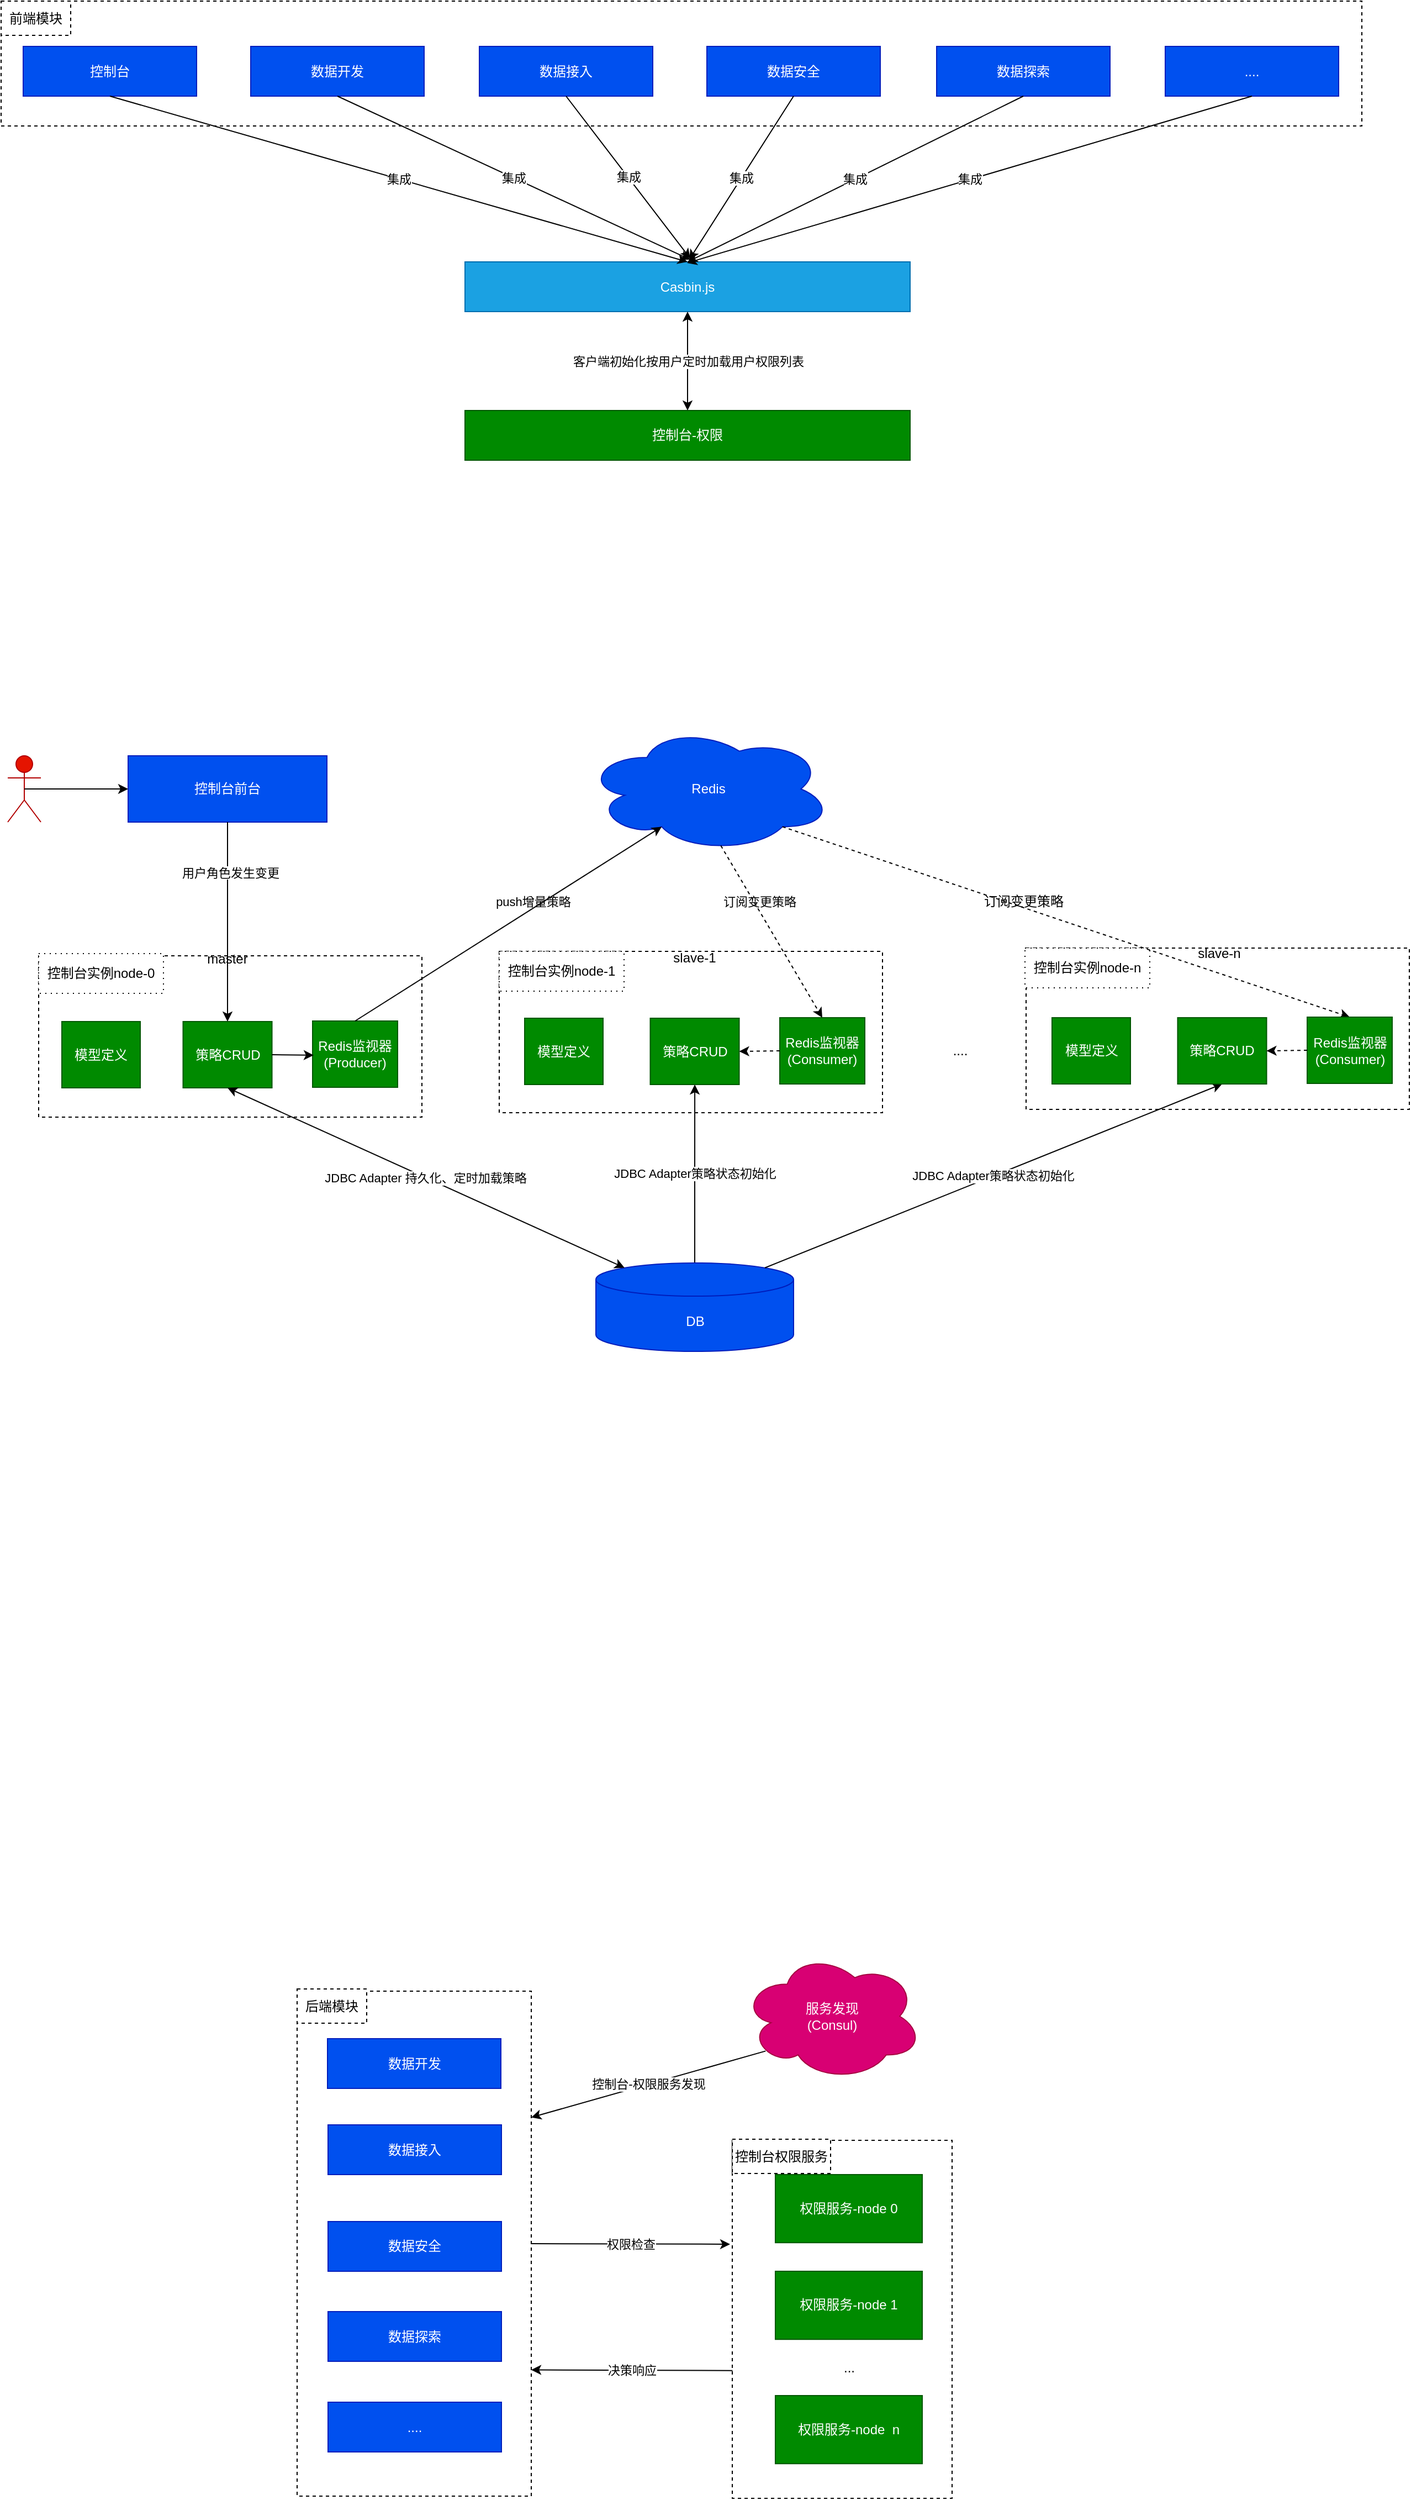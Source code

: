 <mxfile version="21.3.3" type="github">
  <diagram name="第 1 页" id="rSITWLfSeUWYuQN2Bznp">
    <mxGraphModel dx="7953" dy="12010" grid="0" gridSize="10" guides="1" tooltips="1" connect="1" arrows="1" fold="1" page="0" pageScale="1" pageWidth="4681" pageHeight="3300" math="0" shadow="0">
      <root>
        <mxCell id="0" />
        <mxCell id="1" parent="0" />
        <mxCell id="4a8QyKSphHuFg5RYcQKH-2" value="" style="rounded=0;whiteSpace=wrap;html=1;dashed=1;" vertex="1" parent="1">
          <mxGeometry x="-3350" y="-8825" width="1232" height="113" as="geometry" />
        </mxCell>
        <mxCell id="4a8QyKSphHuFg5RYcQKH-3" value="控制台" style="rounded=0;whiteSpace=wrap;html=1;strokeColor=#001DBC;fillColor=#0050ef;fontColor=#ffffff;" vertex="1" parent="1">
          <mxGeometry x="-3330" y="-8784" width="157" height="45" as="geometry" />
        </mxCell>
        <mxCell id="4a8QyKSphHuFg5RYcQKH-4" value="数据开发" style="rounded=0;whiteSpace=wrap;html=1;strokeColor=#001DBC;fillColor=#0050ef;fontColor=#ffffff;" vertex="1" parent="1">
          <mxGeometry x="-3124" y="-8784" width="157" height="45" as="geometry" />
        </mxCell>
        <mxCell id="4a8QyKSphHuFg5RYcQKH-5" value="数据接入" style="rounded=0;whiteSpace=wrap;html=1;strokeColor=#001DBC;fillColor=#0050ef;fontColor=#ffffff;" vertex="1" parent="1">
          <mxGeometry x="-2917" y="-8784" width="157" height="45" as="geometry" />
        </mxCell>
        <mxCell id="4a8QyKSphHuFg5RYcQKH-6" value="数据安全" style="rounded=0;whiteSpace=wrap;html=1;strokeColor=#001DBC;fillColor=#0050ef;fontColor=#ffffff;" vertex="1" parent="1">
          <mxGeometry x="-2711" y="-8784" width="157" height="45" as="geometry" />
        </mxCell>
        <mxCell id="4a8QyKSphHuFg5RYcQKH-7" value="数据探索" style="rounded=0;whiteSpace=wrap;html=1;strokeColor=#001DBC;fillColor=#0050ef;fontColor=#ffffff;" vertex="1" parent="1">
          <mxGeometry x="-2503" y="-8784" width="157" height="45" as="geometry" />
        </mxCell>
        <mxCell id="4a8QyKSphHuFg5RYcQKH-8" value="...." style="rounded=0;whiteSpace=wrap;html=1;strokeColor=#001DBC;fillColor=#0050ef;fontColor=#ffffff;" vertex="1" parent="1">
          <mxGeometry x="-2296" y="-8784" width="157" height="45" as="geometry" />
        </mxCell>
        <mxCell id="4a8QyKSphHuFg5RYcQKH-9" value="Casbin.js" style="rounded=0;whiteSpace=wrap;html=1;strokeColor=#006EAF;fillColor=#1ba1e2;fontColor=#ffffff;" vertex="1" parent="1">
          <mxGeometry x="-2930" y="-8589" width="403" height="45" as="geometry" />
        </mxCell>
        <mxCell id="4a8QyKSphHuFg5RYcQKH-10" value="控制台-权限" style="rounded=0;whiteSpace=wrap;html=1;strokeColor=#005700;fillColor=#008a00;fontColor=#ffffff;" vertex="1" parent="1">
          <mxGeometry x="-2930" y="-8454.5" width="403" height="45" as="geometry" />
        </mxCell>
        <mxCell id="4a8QyKSphHuFg5RYcQKH-11" value="集成" style="endArrow=classic;html=1;rounded=0;exitX=0.5;exitY=1;exitDx=0;exitDy=0;entryX=0.5;entryY=0;entryDx=0;entryDy=0;" edge="1" parent="1" source="4a8QyKSphHuFg5RYcQKH-3" target="4a8QyKSphHuFg5RYcQKH-9">
          <mxGeometry width="50" height="50" relative="1" as="geometry">
            <mxPoint x="-2587" y="-8606" as="sourcePoint" />
            <mxPoint x="-2537" y="-8656" as="targetPoint" />
          </mxGeometry>
        </mxCell>
        <mxCell id="4a8QyKSphHuFg5RYcQKH-12" value="集成" style="endArrow=classic;html=1;rounded=0;exitX=0.5;exitY=1;exitDx=0;exitDy=0;" edge="1" parent="1" source="4a8QyKSphHuFg5RYcQKH-4">
          <mxGeometry width="50" height="50" relative="1" as="geometry">
            <mxPoint x="-3241" y="-8729" as="sourcePoint" />
            <mxPoint x="-2726" y="-8591" as="targetPoint" />
          </mxGeometry>
        </mxCell>
        <mxCell id="4a8QyKSphHuFg5RYcQKH-13" value="集成" style="endArrow=classic;html=1;rounded=0;exitX=0.5;exitY=1;exitDx=0;exitDy=0;" edge="1" parent="1" source="4a8QyKSphHuFg5RYcQKH-5">
          <mxGeometry width="50" height="50" relative="1" as="geometry">
            <mxPoint x="-3035" y="-8729" as="sourcePoint" />
            <mxPoint x="-2726" y="-8592" as="targetPoint" />
          </mxGeometry>
        </mxCell>
        <mxCell id="4a8QyKSphHuFg5RYcQKH-14" value="集成" style="endArrow=classic;html=1;rounded=0;exitX=0.5;exitY=1;exitDx=0;exitDy=0;" edge="1" parent="1" source="4a8QyKSphHuFg5RYcQKH-6">
          <mxGeometry width="50" height="50" relative="1" as="geometry">
            <mxPoint x="-2828" y="-8729" as="sourcePoint" />
            <mxPoint x="-2727" y="-8591" as="targetPoint" />
          </mxGeometry>
        </mxCell>
        <mxCell id="4a8QyKSphHuFg5RYcQKH-15" value="集成" style="endArrow=classic;html=1;rounded=0;exitX=0.5;exitY=1;exitDx=0;exitDy=0;entryX=0.5;entryY=0;entryDx=0;entryDy=0;" edge="1" parent="1" source="4a8QyKSphHuFg5RYcQKH-7" target="4a8QyKSphHuFg5RYcQKH-9">
          <mxGeometry width="50" height="50" relative="1" as="geometry">
            <mxPoint x="-2622" y="-8729" as="sourcePoint" />
            <mxPoint x="-2717" y="-8581" as="targetPoint" />
          </mxGeometry>
        </mxCell>
        <mxCell id="4a8QyKSphHuFg5RYcQKH-16" value="集成" style="endArrow=classic;html=1;rounded=0;exitX=0.5;exitY=1;exitDx=0;exitDy=0;" edge="1" parent="1" source="4a8QyKSphHuFg5RYcQKH-8">
          <mxGeometry width="50" height="50" relative="1" as="geometry">
            <mxPoint x="-2414" y="-8729" as="sourcePoint" />
            <mxPoint x="-2729" y="-8588" as="targetPoint" />
          </mxGeometry>
        </mxCell>
        <mxCell id="4a8QyKSphHuFg5RYcQKH-17" value="前端模块" style="rounded=0;whiteSpace=wrap;html=1;dashed=1;" vertex="1" parent="1">
          <mxGeometry x="-3350" y="-8825" width="63" height="31" as="geometry" />
        </mxCell>
        <mxCell id="4a8QyKSphHuFg5RYcQKH-18" value="客户端初始化按用户定时加载用户权限列表" style="endArrow=classic;startArrow=classic;html=1;rounded=0;exitX=0.5;exitY=0;exitDx=0;exitDy=0;" edge="1" parent="1" source="4a8QyKSphHuFg5RYcQKH-10" target="4a8QyKSphHuFg5RYcQKH-9">
          <mxGeometry x="-0.003" width="50" height="50" relative="1" as="geometry">
            <mxPoint x="-2670" y="-8839" as="sourcePoint" />
            <mxPoint x="-2620" y="-8889" as="targetPoint" />
            <mxPoint as="offset" />
          </mxGeometry>
        </mxCell>
        <mxCell id="4a8QyKSphHuFg5RYcQKH-19" value="" style="rounded=0;whiteSpace=wrap;html=1;dashed=1;" vertex="1" parent="1">
          <mxGeometry x="-3316" y="-7961" width="347" height="146" as="geometry" />
        </mxCell>
        <mxCell id="4a8QyKSphHuFg5RYcQKH-20" value="模型定义" style="rounded=0;whiteSpace=wrap;html=1;fillColor=#008a00;fontColor=#ffffff;strokeColor=#005700;" vertex="1" parent="1">
          <mxGeometry x="-3295" y="-7901.5" width="71" height="60" as="geometry" />
        </mxCell>
        <mxCell id="4a8QyKSphHuFg5RYcQKH-21" value="策略CRUD" style="rounded=0;whiteSpace=wrap;html=1;fillColor=#008a00;fontColor=#ffffff;strokeColor=#005700;" vertex="1" parent="1">
          <mxGeometry x="-3185.25" y="-7901.5" width="80.5" height="60" as="geometry" />
        </mxCell>
        <mxCell id="4a8QyKSphHuFg5RYcQKH-22" value="" style="rounded=0;whiteSpace=wrap;html=1;dashed=1;" vertex="1" parent="1">
          <mxGeometry x="-2899" y="-7965" width="347" height="146" as="geometry" />
        </mxCell>
        <mxCell id="4a8QyKSphHuFg5RYcQKH-23" value="控制台实例node-1" style="rounded=0;whiteSpace=wrap;html=1;dashed=1;dashPattern=1 4;" vertex="1" parent="1">
          <mxGeometry x="-2899" y="-7965" width="113" height="36" as="geometry" />
        </mxCell>
        <mxCell id="4a8QyKSphHuFg5RYcQKH-24" value="" style="rounded=0;whiteSpace=wrap;html=1;dashed=1;" vertex="1" parent="1">
          <mxGeometry x="-2422" y="-7968" width="347" height="146" as="geometry" />
        </mxCell>
        <mxCell id="4a8QyKSphHuFg5RYcQKH-25" value="...." style="rounded=0;whiteSpace=wrap;html=1;strokeColor=none;" vertex="1" parent="1">
          <mxGeometry x="-2501" y="-7889" width="39" height="28" as="geometry" />
        </mxCell>
        <mxCell id="4a8QyKSphHuFg5RYcQKH-26" value="JDBC Adapter策略状态初始化" style="edgeStyle=orthogonalEdgeStyle;rounded=0;orthogonalLoop=1;jettySize=auto;html=1;exitX=0.5;exitY=0;exitDx=0;exitDy=0;exitPerimeter=0;" edge="1" parent="1" source="4a8QyKSphHuFg5RYcQKH-27" target="4a8QyKSphHuFg5RYcQKH-42">
          <mxGeometry x="0.007" relative="1" as="geometry">
            <mxPoint as="offset" />
          </mxGeometry>
        </mxCell>
        <mxCell id="4a8QyKSphHuFg5RYcQKH-27" value="DB" style="shape=cylinder3;whiteSpace=wrap;html=1;boundedLbl=1;backgroundOutline=1;size=15;fillColor=#0050ef;fontColor=#ffffff;strokeColor=#001DBC;" vertex="1" parent="1">
          <mxGeometry x="-2811.5" y="-7683" width="179" height="80" as="geometry" />
        </mxCell>
        <mxCell id="4a8QyKSphHuFg5RYcQKH-28" value="master" style="text;html=1;strokeColor=none;fillColor=none;align=center;verticalAlign=middle;whiteSpace=wrap;rounded=0;" vertex="1" parent="1">
          <mxGeometry x="-3175" y="-7973" width="60" height="30" as="geometry" />
        </mxCell>
        <mxCell id="4a8QyKSphHuFg5RYcQKH-29" value="slave-1" style="text;html=1;strokeColor=none;fillColor=none;align=center;verticalAlign=middle;whiteSpace=wrap;rounded=0;" vertex="1" parent="1">
          <mxGeometry x="-2752" y="-7974" width="60" height="30" as="geometry" />
        </mxCell>
        <mxCell id="4a8QyKSphHuFg5RYcQKH-30" value="slave-n" style="text;html=1;strokeColor=none;fillColor=none;align=center;verticalAlign=middle;whiteSpace=wrap;rounded=0;" vertex="1" parent="1">
          <mxGeometry x="-2277" y="-7978" width="60" height="30" as="geometry" />
        </mxCell>
        <mxCell id="4a8QyKSphHuFg5RYcQKH-31" value="控制台实例node-0" style="rounded=0;whiteSpace=wrap;html=1;dashed=1;dashPattern=1 4;" vertex="1" parent="1">
          <mxGeometry x="-3316" y="-7963" width="113" height="36" as="geometry" />
        </mxCell>
        <mxCell id="4a8QyKSphHuFg5RYcQKH-32" value="控制台实例node-n" style="rounded=0;whiteSpace=wrap;html=1;dashed=1;dashPattern=1 4;" vertex="1" parent="1">
          <mxGeometry x="-2423" y="-7968" width="113" height="36" as="geometry" />
        </mxCell>
        <mxCell id="4a8QyKSphHuFg5RYcQKH-33" value="Redis" style="ellipse;shape=cloud;whiteSpace=wrap;html=1;fillColor=#0050ef;fontColor=#ffffff;strokeColor=#001DBC;" vertex="1" parent="1">
          <mxGeometry x="-2821" y="-8169" width="223" height="114" as="geometry" />
        </mxCell>
        <mxCell id="4a8QyKSphHuFg5RYcQKH-34" value="JDBC Adapter策略状态初始化" style="endArrow=classic;html=1;rounded=0;entryX=0.5;entryY=1;entryDx=0;entryDy=0;exitX=0.855;exitY=0;exitDx=0;exitDy=4.35;exitPerimeter=0;" edge="1" parent="1" source="4a8QyKSphHuFg5RYcQKH-27" target="4a8QyKSphHuFg5RYcQKH-52">
          <mxGeometry width="50" height="50" relative="1" as="geometry">
            <mxPoint x="-2725" y="-7689" as="sourcePoint" />
            <mxPoint x="-2721" y="-7903" as="targetPoint" />
          </mxGeometry>
        </mxCell>
        <mxCell id="4a8QyKSphHuFg5RYcQKH-35" value="JDBC Adapter 持久化、定时加载策略" style="endArrow=classic;startArrow=classic;html=1;rounded=0;exitX=0.5;exitY=1;exitDx=0;exitDy=0;entryX=0.145;entryY=0;entryDx=0;entryDy=4.35;entryPerimeter=0;" edge="1" parent="1" source="4a8QyKSphHuFg5RYcQKH-21" target="4a8QyKSphHuFg5RYcQKH-27">
          <mxGeometry x="-0.004" width="50" height="50" relative="1" as="geometry">
            <mxPoint x="-2771" y="-7853" as="sourcePoint" />
            <mxPoint x="-2721" y="-7903" as="targetPoint" />
            <mxPoint as="offset" />
          </mxGeometry>
        </mxCell>
        <mxCell id="4a8QyKSphHuFg5RYcQKH-36" value="控制台前台" style="rounded=0;whiteSpace=wrap;html=1;strokeColor=#001DBC;fillColor=#0050ef;fontColor=#ffffff;" vertex="1" parent="1">
          <mxGeometry x="-3235" y="-8142" width="180" height="60" as="geometry" />
        </mxCell>
        <mxCell id="4a8QyKSphHuFg5RYcQKH-37" value="" style="endArrow=classic;html=1;rounded=0;exitX=0.5;exitY=1;exitDx=0;exitDy=0;entryX=0.5;entryY=0;entryDx=0;entryDy=0;" edge="1" parent="1" source="4a8QyKSphHuFg5RYcQKH-36" target="4a8QyKSphHuFg5RYcQKH-21">
          <mxGeometry width="50" height="50" relative="1" as="geometry">
            <mxPoint x="-2766" y="-7867" as="sourcePoint" />
            <mxPoint x="-2716" y="-7917" as="targetPoint" />
          </mxGeometry>
        </mxCell>
        <mxCell id="4a8QyKSphHuFg5RYcQKH-38" value="" style="endArrow=classic;html=1;rounded=0;exitX=0.55;exitY=0.95;exitDx=0;exitDy=0;exitPerimeter=0;entryX=0.5;entryY=0;entryDx=0;entryDy=0;dashed=1;" edge="1" parent="1" source="4a8QyKSphHuFg5RYcQKH-33" target="4a8QyKSphHuFg5RYcQKH-43">
          <mxGeometry width="50" height="50" relative="1" as="geometry">
            <mxPoint x="-2762" y="-7988" as="sourcePoint" />
            <mxPoint x="-2712" y="-8038" as="targetPoint" />
          </mxGeometry>
        </mxCell>
        <mxCell id="4a8QyKSphHuFg5RYcQKH-39" value="" style="endArrow=classic;html=1;rounded=0;exitX=0.8;exitY=0.8;exitDx=0;exitDy=0;exitPerimeter=0;entryX=0.5;entryY=0;entryDx=0;entryDy=0;dashed=1;" edge="1" parent="1" source="4a8QyKSphHuFg5RYcQKH-33" target="4a8QyKSphHuFg5RYcQKH-53">
          <mxGeometry width="50" height="50" relative="1" as="geometry">
            <mxPoint x="-2762" y="-7988" as="sourcePoint" />
            <mxPoint x="-2712" y="-8038" as="targetPoint" />
          </mxGeometry>
        </mxCell>
        <mxCell id="4a8QyKSphHuFg5RYcQKH-40" value="Redis监视器&lt;br&gt;(Producer)" style="rounded=0;whiteSpace=wrap;html=1;fillColor=#008a00;fontColor=#ffffff;strokeColor=#005700;" vertex="1" parent="1">
          <mxGeometry x="-3068" y="-7902" width="77" height="60" as="geometry" />
        </mxCell>
        <mxCell id="4a8QyKSphHuFg5RYcQKH-41" value="模型定义" style="rounded=0;whiteSpace=wrap;html=1;fillColor=#008a00;fontColor=#ffffff;strokeColor=#005700;" vertex="1" parent="1">
          <mxGeometry x="-2876" y="-7904.5" width="71" height="60" as="geometry" />
        </mxCell>
        <mxCell id="4a8QyKSphHuFg5RYcQKH-42" value="策略CRUD" style="rounded=0;whiteSpace=wrap;html=1;fillColor=#008a00;fontColor=#ffffff;strokeColor=#005700;" vertex="1" parent="1">
          <mxGeometry x="-2762.25" y="-7904.5" width="80.5" height="60" as="geometry" />
        </mxCell>
        <mxCell id="4a8QyKSphHuFg5RYcQKH-43" value="Redis监视器&lt;br&gt;(Consumer)" style="rounded=0;whiteSpace=wrap;html=1;fillColor=#008a00;fontColor=#ffffff;strokeColor=#005700;" vertex="1" parent="1">
          <mxGeometry x="-2645" y="-7905" width="77" height="60" as="geometry" />
        </mxCell>
        <mxCell id="4a8QyKSphHuFg5RYcQKH-44" value="&lt;meta charset=&quot;utf-8&quot;&gt;&lt;span style=&quot;color: rgb(0, 0, 0); font-family: Helvetica; font-size: 11px; font-style: normal; font-variant-ligatures: normal; font-variant-caps: normal; font-weight: 400; letter-spacing: normal; orphans: 2; text-align: center; text-indent: 0px; text-transform: none; widows: 2; word-spacing: 0px; -webkit-text-stroke-width: 0px; background-color: rgb(255, 255, 255); text-decoration-thickness: initial; text-decoration-style: initial; text-decoration-color: initial; float: none; display: inline !important;&quot;&gt;用户角色发生变更&lt;/span&gt;" style="text;html=1;strokeColor=none;fillColor=none;align=center;verticalAlign=middle;whiteSpace=wrap;rounded=0;" vertex="1" parent="1">
          <mxGeometry x="-3199.5" y="-8051" width="114" height="30" as="geometry" />
        </mxCell>
        <mxCell id="4a8QyKSphHuFg5RYcQKH-45" value="" style="endArrow=classic;html=1;rounded=0;exitX=0.5;exitY=0;exitDx=0;exitDy=0;entryX=0.31;entryY=0.8;entryDx=0;entryDy=0;entryPerimeter=0;" edge="1" parent="1" source="4a8QyKSphHuFg5RYcQKH-40" target="4a8QyKSphHuFg5RYcQKH-33">
          <mxGeometry width="50" height="50" relative="1" as="geometry">
            <mxPoint x="-3025" y="-7902" as="sourcePoint" />
            <mxPoint x="-2901.79" y="-8024" as="targetPoint" />
          </mxGeometry>
        </mxCell>
        <mxCell id="4a8QyKSphHuFg5RYcQKH-46" value="Actor" style="shape=umlActor;verticalLabelPosition=bottom;verticalAlign=top;html=1;outlineConnect=0;fillColor=#e51400;fontColor=#ffffff;strokeColor=#B20000;" vertex="1" parent="1">
          <mxGeometry x="-3344" y="-8142" width="30" height="60" as="geometry" />
        </mxCell>
        <mxCell id="4a8QyKSphHuFg5RYcQKH-47" value="&lt;span style=&quot;font-size: 11px;&quot;&gt;订阅变更策略&lt;/span&gt;" style="text;html=1;strokeColor=none;fillColor=none;align=center;verticalAlign=middle;whiteSpace=wrap;rounded=0;" vertex="1" parent="1">
          <mxGeometry x="-2720" y="-8025" width="114" height="30" as="geometry" />
        </mxCell>
        <mxCell id="4a8QyKSphHuFg5RYcQKH-48" value="订阅变更策略" style="text;html=1;strokeColor=none;fillColor=none;align=center;verticalAlign=middle;whiteSpace=wrap;rounded=0;" vertex="1" parent="1">
          <mxGeometry x="-2481" y="-8025" width="114" height="30" as="geometry" />
        </mxCell>
        <mxCell id="4a8QyKSphHuFg5RYcQKH-49" value="&lt;span style=&quot;font-size: 11px;&quot;&gt;push增量策略&lt;/span&gt;" style="text;html=1;strokeColor=none;fillColor=none;align=center;verticalAlign=middle;whiteSpace=wrap;rounded=0;" vertex="1" parent="1">
          <mxGeometry x="-2925.5" y="-8025" width="114" height="30" as="geometry" />
        </mxCell>
        <mxCell id="4a8QyKSphHuFg5RYcQKH-50" value="" style="endArrow=classic;html=1;rounded=0;exitX=0.5;exitY=0.5;exitDx=0;exitDy=0;exitPerimeter=0;entryX=0;entryY=0.5;entryDx=0;entryDy=0;" edge="1" parent="1" source="4a8QyKSphHuFg5RYcQKH-46" target="4a8QyKSphHuFg5RYcQKH-36">
          <mxGeometry width="50" height="50" relative="1" as="geometry">
            <mxPoint x="-2762" y="-7988" as="sourcePoint" />
            <mxPoint x="-2712" y="-8038" as="targetPoint" />
          </mxGeometry>
        </mxCell>
        <mxCell id="4a8QyKSphHuFg5RYcQKH-51" value="模型定义" style="rounded=0;whiteSpace=wrap;html=1;fillColor=#008a00;fontColor=#ffffff;strokeColor=#005700;" vertex="1" parent="1">
          <mxGeometry x="-2398.5" y="-7905" width="71" height="60" as="geometry" />
        </mxCell>
        <mxCell id="4a8QyKSphHuFg5RYcQKH-52" value="策略CRUD" style="rounded=0;whiteSpace=wrap;html=1;fillColor=#008a00;fontColor=#ffffff;strokeColor=#005700;" vertex="1" parent="1">
          <mxGeometry x="-2284.75" y="-7905" width="80.5" height="60" as="geometry" />
        </mxCell>
        <mxCell id="4a8QyKSphHuFg5RYcQKH-53" value="Redis监视器&lt;br&gt;(Consumer)" style="rounded=0;whiteSpace=wrap;html=1;fillColor=#008a00;fontColor=#ffffff;strokeColor=#005700;" vertex="1" parent="1">
          <mxGeometry x="-2167.5" y="-7905.5" width="77" height="60" as="geometry" />
        </mxCell>
        <mxCell id="4a8QyKSphHuFg5RYcQKH-54" value="" style="endArrow=classic;html=1;rounded=0;exitX=0;exitY=0.5;exitDx=0;exitDy=0;entryX=1;entryY=0.5;entryDx=0;entryDy=0;dashed=1;" edge="1" parent="1" source="4a8QyKSphHuFg5RYcQKH-43" target="4a8QyKSphHuFg5RYcQKH-42">
          <mxGeometry width="50" height="50" relative="1" as="geometry">
            <mxPoint x="-2747" y="-7824" as="sourcePoint" />
            <mxPoint x="-2676" y="-7874" as="targetPoint" />
          </mxGeometry>
        </mxCell>
        <mxCell id="4a8QyKSphHuFg5RYcQKH-55" value="" style="endArrow=classic;html=1;rounded=0;exitX=0;exitY=0.5;exitDx=0;exitDy=0;entryX=1;entryY=0.5;entryDx=0;entryDy=0;dashed=1;" edge="1" parent="1" source="4a8QyKSphHuFg5RYcQKH-53" target="4a8QyKSphHuFg5RYcQKH-52">
          <mxGeometry width="50" height="50" relative="1" as="geometry">
            <mxPoint x="-2747" y="-7824" as="sourcePoint" />
            <mxPoint x="-2207" y="-7874" as="targetPoint" />
          </mxGeometry>
        </mxCell>
        <mxCell id="4a8QyKSphHuFg5RYcQKH-56" value="" style="endArrow=classic;html=1;rounded=0;exitX=1;exitY=0.5;exitDx=0;exitDy=0;" edge="1" parent="1" source="4a8QyKSphHuFg5RYcQKH-21">
          <mxGeometry width="50" height="50" relative="1" as="geometry">
            <mxPoint x="-2747" y="-7824" as="sourcePoint" />
            <mxPoint x="-3067" y="-7871" as="targetPoint" />
          </mxGeometry>
        </mxCell>
        <mxCell id="4a8QyKSphHuFg5RYcQKH-57" value="" style="rounded=0;whiteSpace=wrap;html=1;dashed=1;" vertex="1" parent="1">
          <mxGeometry x="-2688" y="-6889" width="199" height="324" as="geometry" />
        </mxCell>
        <mxCell id="4a8QyKSphHuFg5RYcQKH-58" value="" style="rounded=0;whiteSpace=wrap;html=1;dashed=1;" vertex="1" parent="1">
          <mxGeometry x="-3082" y="-7024" width="212" height="457" as="geometry" />
        </mxCell>
        <mxCell id="4a8QyKSphHuFg5RYcQKH-59" value="数据开发" style="rounded=0;whiteSpace=wrap;html=1;strokeColor=#001DBC;fillColor=#0050ef;fontColor=#ffffff;" vertex="1" parent="1">
          <mxGeometry x="-3054.5" y="-6981" width="157" height="45" as="geometry" />
        </mxCell>
        <mxCell id="4a8QyKSphHuFg5RYcQKH-60" value="数据接入" style="rounded=0;whiteSpace=wrap;html=1;strokeColor=#001DBC;fillColor=#0050ef;fontColor=#ffffff;" vertex="1" parent="1">
          <mxGeometry x="-3054" y="-6903" width="157" height="45" as="geometry" />
        </mxCell>
        <mxCell id="4a8QyKSphHuFg5RYcQKH-61" value="数据安全" style="rounded=0;whiteSpace=wrap;html=1;strokeColor=#001DBC;fillColor=#0050ef;fontColor=#ffffff;" vertex="1" parent="1">
          <mxGeometry x="-3054" y="-6815.5" width="157" height="45" as="geometry" />
        </mxCell>
        <mxCell id="4a8QyKSphHuFg5RYcQKH-62" value="数据探索" style="rounded=0;whiteSpace=wrap;html=1;strokeColor=#001DBC;fillColor=#0050ef;fontColor=#ffffff;" vertex="1" parent="1">
          <mxGeometry x="-3054" y="-6734" width="157" height="45" as="geometry" />
        </mxCell>
        <mxCell id="4a8QyKSphHuFg5RYcQKH-63" value="...." style="rounded=0;whiteSpace=wrap;html=1;strokeColor=#001DBC;fillColor=#0050ef;fontColor=#ffffff;" vertex="1" parent="1">
          <mxGeometry x="-3054" y="-6652" width="157" height="45" as="geometry" />
        </mxCell>
        <mxCell id="4a8QyKSphHuFg5RYcQKH-64" value="服务发现&lt;br&gt;(Consul)" style="ellipse;shape=cloud;whiteSpace=wrap;html=1;fillColor=#d80073;fontColor=#ffffff;strokeColor=#A50040;" vertex="1" parent="1">
          <mxGeometry x="-2679" y="-7059.5" width="163" height="116.5" as="geometry" />
        </mxCell>
        <mxCell id="4a8QyKSphHuFg5RYcQKH-65" value="权限服务-node 0" style="rounded=0;whiteSpace=wrap;html=1;strokeColor=#005700;fillColor=#008a00;fontColor=#ffffff;" vertex="1" parent="1">
          <mxGeometry x="-2649" y="-6858" width="133" height="61.62" as="geometry" />
        </mxCell>
        <mxCell id="4a8QyKSphHuFg5RYcQKH-66" value="后端模块" style="rounded=0;whiteSpace=wrap;html=1;dashed=1;" vertex="1" parent="1">
          <mxGeometry x="-3082" y="-7026" width="63" height="31" as="geometry" />
        </mxCell>
        <mxCell id="4a8QyKSphHuFg5RYcQKH-67" value="控制台-权限服务发现" style="endArrow=classic;html=1;rounded=0;exitX=0.13;exitY=0.77;exitDx=0;exitDy=0;exitPerimeter=0;entryX=1;entryY=0.25;entryDx=0;entryDy=0;" edge="1" parent="1" source="4a8QyKSphHuFg5RYcQKH-64" target="4a8QyKSphHuFg5RYcQKH-58">
          <mxGeometry width="50" height="50" relative="1" as="geometry">
            <mxPoint x="-2643" y="-6795" as="sourcePoint" />
            <mxPoint x="-2593" y="-6845" as="targetPoint" />
          </mxGeometry>
        </mxCell>
        <mxCell id="4a8QyKSphHuFg5RYcQKH-68" value="权限检查" style="endArrow=classic;html=1;rounded=0;exitX=1;exitY=0.5;exitDx=0;exitDy=0;" edge="1" parent="1" source="4a8QyKSphHuFg5RYcQKH-58">
          <mxGeometry width="50" height="50" relative="1" as="geometry">
            <mxPoint x="-2643" y="-6795" as="sourcePoint" />
            <mxPoint x="-2690" y="-6795" as="targetPoint" />
          </mxGeometry>
        </mxCell>
        <mxCell id="4a8QyKSphHuFg5RYcQKH-69" value="决策响应" style="endArrow=classic;html=1;rounded=0;exitX=0.001;exitY=0.643;exitDx=0;exitDy=0;entryX=1;entryY=0.75;entryDx=0;entryDy=0;exitPerimeter=0;" edge="1" parent="1" source="4a8QyKSphHuFg5RYcQKH-57" target="4a8QyKSphHuFg5RYcQKH-58">
          <mxGeometry width="50" height="50" relative="1" as="geometry">
            <mxPoint x="-2512" y="-6621" as="sourcePoint" />
            <mxPoint x="-2462" y="-6671" as="targetPoint" />
          </mxGeometry>
        </mxCell>
        <mxCell id="4a8QyKSphHuFg5RYcQKH-70" value="权限服务-node 1" style="rounded=0;whiteSpace=wrap;html=1;strokeColor=#005700;fillColor=#008a00;fontColor=#ffffff;" vertex="1" parent="1">
          <mxGeometry x="-2649" y="-6770.5" width="133" height="61.62" as="geometry" />
        </mxCell>
        <mxCell id="4a8QyKSphHuFg5RYcQKH-71" value="权限服务-node&amp;nbsp; n" style="rounded=0;whiteSpace=wrap;html=1;strokeColor=#005700;fillColor=#008a00;fontColor=#ffffff;" vertex="1" parent="1">
          <mxGeometry x="-2649" y="-6658" width="133" height="61.62" as="geometry" />
        </mxCell>
        <mxCell id="4a8QyKSphHuFg5RYcQKH-72" value="..." style="text;html=1;strokeColor=none;fillColor=none;align=center;verticalAlign=middle;whiteSpace=wrap;rounded=0;" vertex="1" parent="1">
          <mxGeometry x="-2612.5" y="-6698" width="60" height="30" as="geometry" />
        </mxCell>
        <mxCell id="4a8QyKSphHuFg5RYcQKH-73" value="控制台权限服务" style="rounded=0;whiteSpace=wrap;html=1;dashed=1;" vertex="1" parent="1">
          <mxGeometry x="-2688" y="-6890" width="89" height="31" as="geometry" />
        </mxCell>
      </root>
    </mxGraphModel>
  </diagram>
</mxfile>
